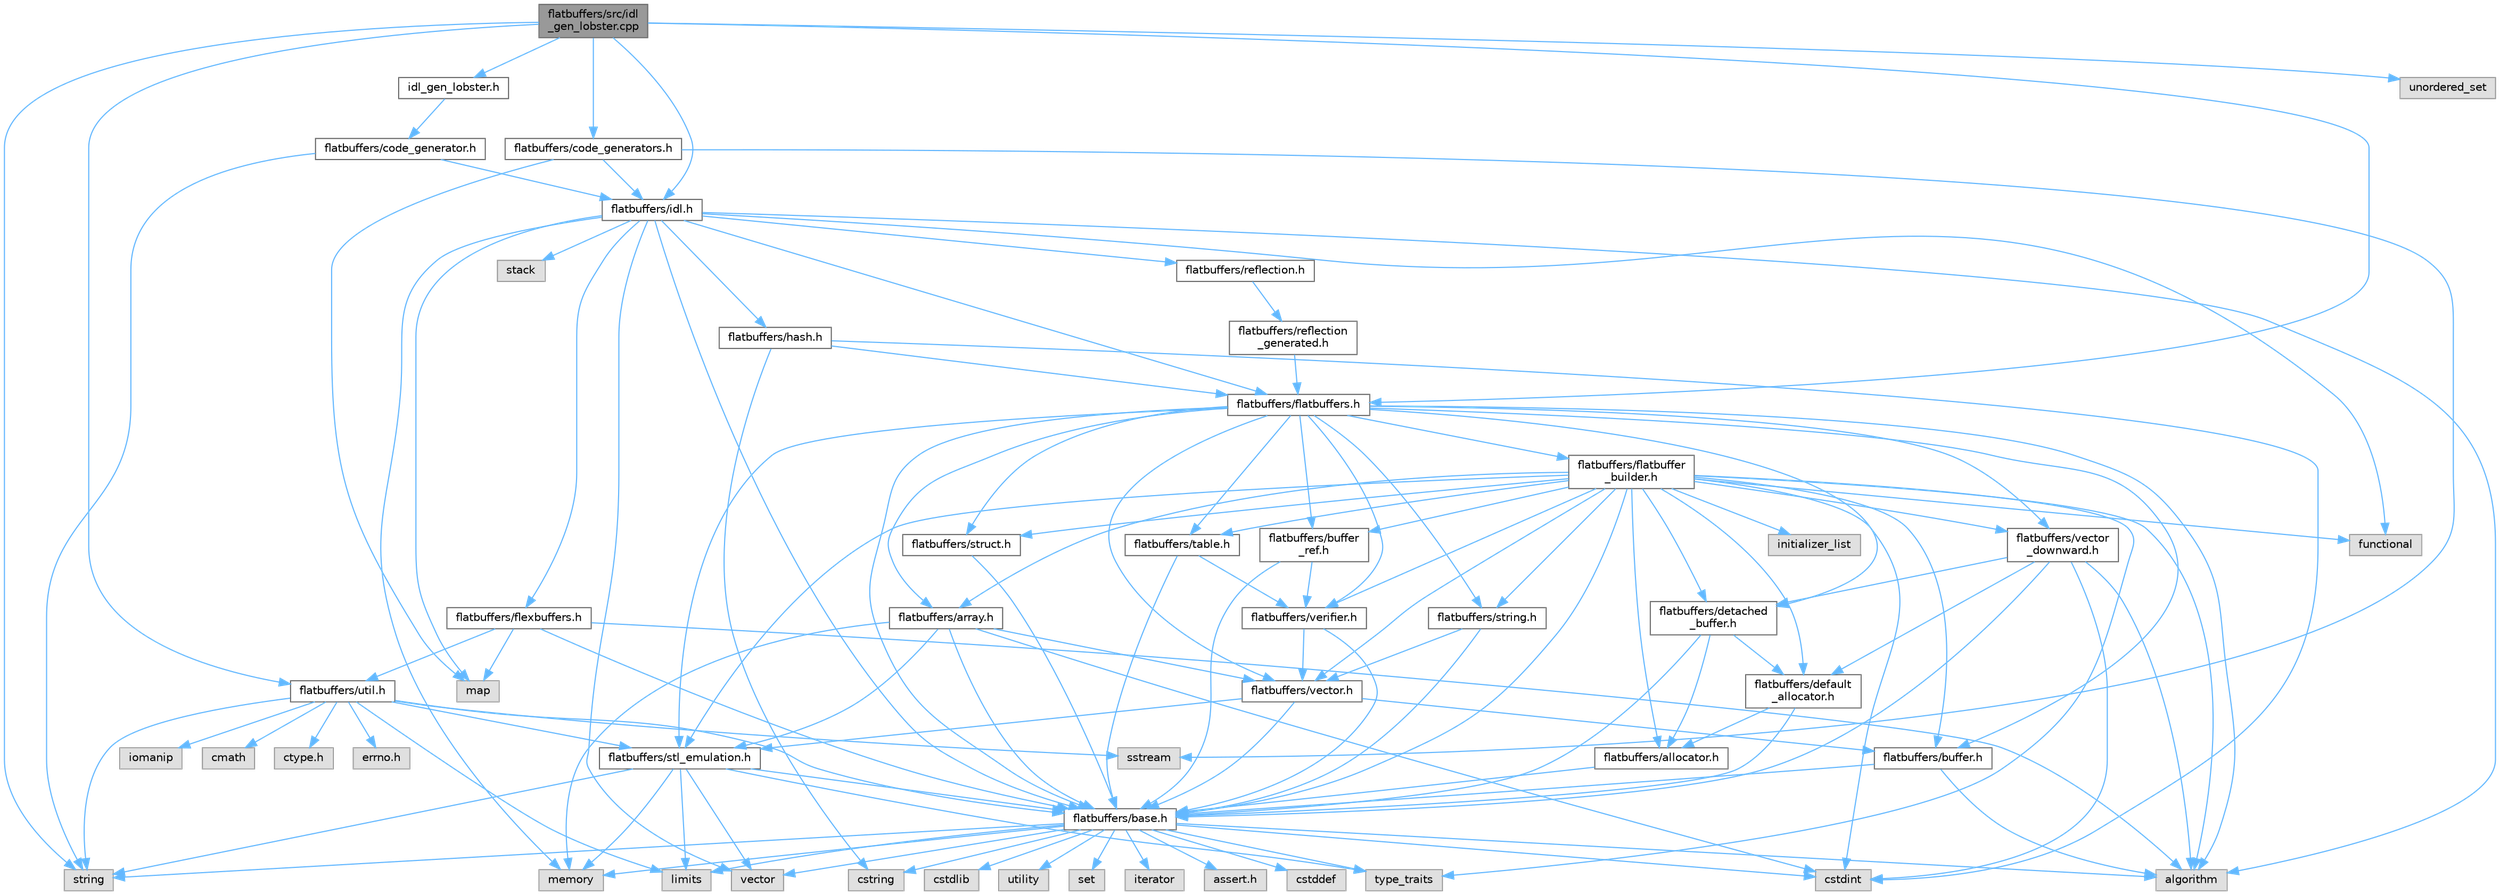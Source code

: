 digraph "flatbuffers/src/idl_gen_lobster.cpp"
{
 // LATEX_PDF_SIZE
  bgcolor="transparent";
  edge [fontname=Helvetica,fontsize=10,labelfontname=Helvetica,labelfontsize=10];
  node [fontname=Helvetica,fontsize=10,shape=box,height=0.2,width=0.4];
  Node1 [id="Node000001",label="flatbuffers/src/idl\l_gen_lobster.cpp",height=0.2,width=0.4,color="gray40", fillcolor="grey60", style="filled", fontcolor="black",tooltip=" "];
  Node1 -> Node2 [id="edge126_Node000001_Node000002",color="steelblue1",style="solid",tooltip=" "];
  Node2 [id="Node000002",label="idl_gen_lobster.h",height=0.2,width=0.4,color="grey40", fillcolor="white", style="filled",URL="$idl__gen__lobster_8h.html",tooltip=" "];
  Node2 -> Node3 [id="edge127_Node000002_Node000003",color="steelblue1",style="solid",tooltip=" "];
  Node3 [id="Node000003",label="flatbuffers/code_generator.h",height=0.2,width=0.4,color="grey40", fillcolor="white", style="filled",URL="$code__generator_8h.html",tooltip=" "];
  Node3 -> Node4 [id="edge128_Node000003_Node000004",color="steelblue1",style="solid",tooltip=" "];
  Node4 [id="Node000004",label="string",height=0.2,width=0.4,color="grey60", fillcolor="#E0E0E0", style="filled",tooltip=" "];
  Node3 -> Node5 [id="edge129_Node000003_Node000005",color="steelblue1",style="solid",tooltip=" "];
  Node5 [id="Node000005",label="flatbuffers/idl.h",height=0.2,width=0.4,color="grey40", fillcolor="white", style="filled",URL="$idl_8h.html",tooltip=" "];
  Node5 -> Node6 [id="edge130_Node000005_Node000006",color="steelblue1",style="solid",tooltip=" "];
  Node6 [id="Node000006",label="algorithm",height=0.2,width=0.4,color="grey60", fillcolor="#E0E0E0", style="filled",tooltip=" "];
  Node5 -> Node7 [id="edge131_Node000005_Node000007",color="steelblue1",style="solid",tooltip=" "];
  Node7 [id="Node000007",label="functional",height=0.2,width=0.4,color="grey60", fillcolor="#E0E0E0", style="filled",tooltip=" "];
  Node5 -> Node8 [id="edge132_Node000005_Node000008",color="steelblue1",style="solid",tooltip=" "];
  Node8 [id="Node000008",label="map",height=0.2,width=0.4,color="grey60", fillcolor="#E0E0E0", style="filled",tooltip=" "];
  Node5 -> Node9 [id="edge133_Node000005_Node000009",color="steelblue1",style="solid",tooltip=" "];
  Node9 [id="Node000009",label="memory",height=0.2,width=0.4,color="grey60", fillcolor="#E0E0E0", style="filled",tooltip=" "];
  Node5 -> Node10 [id="edge134_Node000005_Node000010",color="steelblue1",style="solid",tooltip=" "];
  Node10 [id="Node000010",label="stack",height=0.2,width=0.4,color="grey60", fillcolor="#E0E0E0", style="filled",tooltip=" "];
  Node5 -> Node11 [id="edge135_Node000005_Node000011",color="steelblue1",style="solid",tooltip=" "];
  Node11 [id="Node000011",label="vector",height=0.2,width=0.4,color="grey60", fillcolor="#E0E0E0", style="filled",tooltip=" "];
  Node5 -> Node12 [id="edge136_Node000005_Node000012",color="steelblue1",style="solid",tooltip=" "];
  Node12 [id="Node000012",label="flatbuffers/base.h",height=0.2,width=0.4,color="grey40", fillcolor="white", style="filled",URL="$base_8h.html",tooltip=" "];
  Node12 -> Node13 [id="edge137_Node000012_Node000013",color="steelblue1",style="solid",tooltip=" "];
  Node13 [id="Node000013",label="assert.h",height=0.2,width=0.4,color="grey60", fillcolor="#E0E0E0", style="filled",tooltip=" "];
  Node12 -> Node14 [id="edge138_Node000012_Node000014",color="steelblue1",style="solid",tooltip=" "];
  Node14 [id="Node000014",label="cstdint",height=0.2,width=0.4,color="grey60", fillcolor="#E0E0E0", style="filled",tooltip=" "];
  Node12 -> Node15 [id="edge139_Node000012_Node000015",color="steelblue1",style="solid",tooltip=" "];
  Node15 [id="Node000015",label="cstddef",height=0.2,width=0.4,color="grey60", fillcolor="#E0E0E0", style="filled",tooltip=" "];
  Node12 -> Node16 [id="edge140_Node000012_Node000016",color="steelblue1",style="solid",tooltip=" "];
  Node16 [id="Node000016",label="cstdlib",height=0.2,width=0.4,color="grey60", fillcolor="#E0E0E0", style="filled",tooltip=" "];
  Node12 -> Node17 [id="edge141_Node000012_Node000017",color="steelblue1",style="solid",tooltip=" "];
  Node17 [id="Node000017",label="cstring",height=0.2,width=0.4,color="grey60", fillcolor="#E0E0E0", style="filled",tooltip=" "];
  Node12 -> Node18 [id="edge142_Node000012_Node000018",color="steelblue1",style="solid",tooltip=" "];
  Node18 [id="Node000018",label="utility",height=0.2,width=0.4,color="grey60", fillcolor="#E0E0E0", style="filled",tooltip=" "];
  Node12 -> Node4 [id="edge143_Node000012_Node000004",color="steelblue1",style="solid",tooltip=" "];
  Node12 -> Node19 [id="edge144_Node000012_Node000019",color="steelblue1",style="solid",tooltip=" "];
  Node19 [id="Node000019",label="type_traits",height=0.2,width=0.4,color="grey60", fillcolor="#E0E0E0", style="filled",tooltip=" "];
  Node12 -> Node11 [id="edge145_Node000012_Node000011",color="steelblue1",style="solid",tooltip=" "];
  Node12 -> Node20 [id="edge146_Node000012_Node000020",color="steelblue1",style="solid",tooltip=" "];
  Node20 [id="Node000020",label="set",height=0.2,width=0.4,color="grey60", fillcolor="#E0E0E0", style="filled",tooltip=" "];
  Node12 -> Node6 [id="edge147_Node000012_Node000006",color="steelblue1",style="solid",tooltip=" "];
  Node12 -> Node21 [id="edge148_Node000012_Node000021",color="steelblue1",style="solid",tooltip=" "];
  Node21 [id="Node000021",label="limits",height=0.2,width=0.4,color="grey60", fillcolor="#E0E0E0", style="filled",tooltip=" "];
  Node12 -> Node22 [id="edge149_Node000012_Node000022",color="steelblue1",style="solid",tooltip=" "];
  Node22 [id="Node000022",label="iterator",height=0.2,width=0.4,color="grey60", fillcolor="#E0E0E0", style="filled",tooltip=" "];
  Node12 -> Node9 [id="edge150_Node000012_Node000009",color="steelblue1",style="solid",tooltip=" "];
  Node5 -> Node23 [id="edge151_Node000005_Node000023",color="steelblue1",style="solid",tooltip=" "];
  Node23 [id="Node000023",label="flatbuffers/flatbuffers.h",height=0.2,width=0.4,color="grey40", fillcolor="white", style="filled",URL="$flatbuffers_8h.html",tooltip=" "];
  Node23 -> Node6 [id="edge152_Node000023_Node000006",color="steelblue1",style="solid",tooltip=" "];
  Node23 -> Node24 [id="edge153_Node000023_Node000024",color="steelblue1",style="solid",tooltip=" "];
  Node24 [id="Node000024",label="flatbuffers/array.h",height=0.2,width=0.4,color="grey40", fillcolor="white", style="filled",URL="$array_8h.html",tooltip=" "];
  Node24 -> Node14 [id="edge154_Node000024_Node000014",color="steelblue1",style="solid",tooltip=" "];
  Node24 -> Node9 [id="edge155_Node000024_Node000009",color="steelblue1",style="solid",tooltip=" "];
  Node24 -> Node12 [id="edge156_Node000024_Node000012",color="steelblue1",style="solid",tooltip=" "];
  Node24 -> Node25 [id="edge157_Node000024_Node000025",color="steelblue1",style="solid",tooltip=" "];
  Node25 [id="Node000025",label="flatbuffers/stl_emulation.h",height=0.2,width=0.4,color="grey40", fillcolor="white", style="filled",URL="$stl__emulation_8h.html",tooltip=" "];
  Node25 -> Node12 [id="edge158_Node000025_Node000012",color="steelblue1",style="solid",tooltip=" "];
  Node25 -> Node4 [id="edge159_Node000025_Node000004",color="steelblue1",style="solid",tooltip=" "];
  Node25 -> Node19 [id="edge160_Node000025_Node000019",color="steelblue1",style="solid",tooltip=" "];
  Node25 -> Node11 [id="edge161_Node000025_Node000011",color="steelblue1",style="solid",tooltip=" "];
  Node25 -> Node9 [id="edge162_Node000025_Node000009",color="steelblue1",style="solid",tooltip=" "];
  Node25 -> Node21 [id="edge163_Node000025_Node000021",color="steelblue1",style="solid",tooltip=" "];
  Node24 -> Node26 [id="edge164_Node000024_Node000026",color="steelblue1",style="solid",tooltip=" "];
  Node26 [id="Node000026",label="flatbuffers/vector.h",height=0.2,width=0.4,color="grey40", fillcolor="white", style="filled",URL="$vector_8h.html",tooltip=" "];
  Node26 -> Node12 [id="edge165_Node000026_Node000012",color="steelblue1",style="solid",tooltip=" "];
  Node26 -> Node27 [id="edge166_Node000026_Node000027",color="steelblue1",style="solid",tooltip=" "];
  Node27 [id="Node000027",label="flatbuffers/buffer.h",height=0.2,width=0.4,color="grey40", fillcolor="white", style="filled",URL="$buffer_8h.html",tooltip=" "];
  Node27 -> Node6 [id="edge167_Node000027_Node000006",color="steelblue1",style="solid",tooltip=" "];
  Node27 -> Node12 [id="edge168_Node000027_Node000012",color="steelblue1",style="solid",tooltip=" "];
  Node26 -> Node25 [id="edge169_Node000026_Node000025",color="steelblue1",style="solid",tooltip=" "];
  Node23 -> Node12 [id="edge170_Node000023_Node000012",color="steelblue1",style="solid",tooltip=" "];
  Node23 -> Node27 [id="edge171_Node000023_Node000027",color="steelblue1",style="solid",tooltip=" "];
  Node23 -> Node28 [id="edge172_Node000023_Node000028",color="steelblue1",style="solid",tooltip=" "];
  Node28 [id="Node000028",label="flatbuffers/buffer\l_ref.h",height=0.2,width=0.4,color="grey40", fillcolor="white", style="filled",URL="$buffer__ref_8h.html",tooltip=" "];
  Node28 -> Node12 [id="edge173_Node000028_Node000012",color="steelblue1",style="solid",tooltip=" "];
  Node28 -> Node29 [id="edge174_Node000028_Node000029",color="steelblue1",style="solid",tooltip=" "];
  Node29 [id="Node000029",label="flatbuffers/verifier.h",height=0.2,width=0.4,color="grey40", fillcolor="white", style="filled",URL="$verifier_8h.html",tooltip=" "];
  Node29 -> Node12 [id="edge175_Node000029_Node000012",color="steelblue1",style="solid",tooltip=" "];
  Node29 -> Node26 [id="edge176_Node000029_Node000026",color="steelblue1",style="solid",tooltip=" "];
  Node23 -> Node30 [id="edge177_Node000023_Node000030",color="steelblue1",style="solid",tooltip=" "];
  Node30 [id="Node000030",label="flatbuffers/detached\l_buffer.h",height=0.2,width=0.4,color="grey40", fillcolor="white", style="filled",URL="$detached__buffer_8h.html",tooltip=" "];
  Node30 -> Node31 [id="edge178_Node000030_Node000031",color="steelblue1",style="solid",tooltip=" "];
  Node31 [id="Node000031",label="flatbuffers/allocator.h",height=0.2,width=0.4,color="grey40", fillcolor="white", style="filled",URL="$allocator_8h.html",tooltip=" "];
  Node31 -> Node12 [id="edge179_Node000031_Node000012",color="steelblue1",style="solid",tooltip=" "];
  Node30 -> Node12 [id="edge180_Node000030_Node000012",color="steelblue1",style="solid",tooltip=" "];
  Node30 -> Node32 [id="edge181_Node000030_Node000032",color="steelblue1",style="solid",tooltip=" "];
  Node32 [id="Node000032",label="flatbuffers/default\l_allocator.h",height=0.2,width=0.4,color="grey40", fillcolor="white", style="filled",URL="$default__allocator_8h.html",tooltip=" "];
  Node32 -> Node31 [id="edge182_Node000032_Node000031",color="steelblue1",style="solid",tooltip=" "];
  Node32 -> Node12 [id="edge183_Node000032_Node000012",color="steelblue1",style="solid",tooltip=" "];
  Node23 -> Node33 [id="edge184_Node000023_Node000033",color="steelblue1",style="solid",tooltip=" "];
  Node33 [id="Node000033",label="flatbuffers/flatbuffer\l_builder.h",height=0.2,width=0.4,color="grey40", fillcolor="white", style="filled",URL="$flatbuffer__builder_8h.html",tooltip=" "];
  Node33 -> Node6 [id="edge185_Node000033_Node000006",color="steelblue1",style="solid",tooltip=" "];
  Node33 -> Node14 [id="edge186_Node000033_Node000014",color="steelblue1",style="solid",tooltip=" "];
  Node33 -> Node7 [id="edge187_Node000033_Node000007",color="steelblue1",style="solid",tooltip=" "];
  Node33 -> Node34 [id="edge188_Node000033_Node000034",color="steelblue1",style="solid",tooltip=" "];
  Node34 [id="Node000034",label="initializer_list",height=0.2,width=0.4,color="grey60", fillcolor="#E0E0E0", style="filled",tooltip=" "];
  Node33 -> Node19 [id="edge189_Node000033_Node000019",color="steelblue1",style="solid",tooltip=" "];
  Node33 -> Node31 [id="edge190_Node000033_Node000031",color="steelblue1",style="solid",tooltip=" "];
  Node33 -> Node24 [id="edge191_Node000033_Node000024",color="steelblue1",style="solid",tooltip=" "];
  Node33 -> Node12 [id="edge192_Node000033_Node000012",color="steelblue1",style="solid",tooltip=" "];
  Node33 -> Node27 [id="edge193_Node000033_Node000027",color="steelblue1",style="solid",tooltip=" "];
  Node33 -> Node28 [id="edge194_Node000033_Node000028",color="steelblue1",style="solid",tooltip=" "];
  Node33 -> Node32 [id="edge195_Node000033_Node000032",color="steelblue1",style="solid",tooltip=" "];
  Node33 -> Node30 [id="edge196_Node000033_Node000030",color="steelblue1",style="solid",tooltip=" "];
  Node33 -> Node25 [id="edge197_Node000033_Node000025",color="steelblue1",style="solid",tooltip=" "];
  Node33 -> Node35 [id="edge198_Node000033_Node000035",color="steelblue1",style="solid",tooltip=" "];
  Node35 [id="Node000035",label="flatbuffers/string.h",height=0.2,width=0.4,color="grey40", fillcolor="white", style="filled",URL="$string_8h.html",tooltip=" "];
  Node35 -> Node12 [id="edge199_Node000035_Node000012",color="steelblue1",style="solid",tooltip=" "];
  Node35 -> Node26 [id="edge200_Node000035_Node000026",color="steelblue1",style="solid",tooltip=" "];
  Node33 -> Node36 [id="edge201_Node000033_Node000036",color="steelblue1",style="solid",tooltip=" "];
  Node36 [id="Node000036",label="flatbuffers/struct.h",height=0.2,width=0.4,color="grey40", fillcolor="white", style="filled",URL="$struct_8h.html",tooltip=" "];
  Node36 -> Node12 [id="edge202_Node000036_Node000012",color="steelblue1",style="solid",tooltip=" "];
  Node33 -> Node37 [id="edge203_Node000033_Node000037",color="steelblue1",style="solid",tooltip=" "];
  Node37 [id="Node000037",label="flatbuffers/table.h",height=0.2,width=0.4,color="grey40", fillcolor="white", style="filled",URL="$table_8h.html",tooltip=" "];
  Node37 -> Node12 [id="edge204_Node000037_Node000012",color="steelblue1",style="solid",tooltip=" "];
  Node37 -> Node29 [id="edge205_Node000037_Node000029",color="steelblue1",style="solid",tooltip=" "];
  Node33 -> Node26 [id="edge206_Node000033_Node000026",color="steelblue1",style="solid",tooltip=" "];
  Node33 -> Node38 [id="edge207_Node000033_Node000038",color="steelblue1",style="solid",tooltip=" "];
  Node38 [id="Node000038",label="flatbuffers/vector\l_downward.h",height=0.2,width=0.4,color="grey40", fillcolor="white", style="filled",URL="$vector__downward_8h.html",tooltip=" "];
  Node38 -> Node6 [id="edge208_Node000038_Node000006",color="steelblue1",style="solid",tooltip=" "];
  Node38 -> Node14 [id="edge209_Node000038_Node000014",color="steelblue1",style="solid",tooltip=" "];
  Node38 -> Node12 [id="edge210_Node000038_Node000012",color="steelblue1",style="solid",tooltip=" "];
  Node38 -> Node32 [id="edge211_Node000038_Node000032",color="steelblue1",style="solid",tooltip=" "];
  Node38 -> Node30 [id="edge212_Node000038_Node000030",color="steelblue1",style="solid",tooltip=" "];
  Node33 -> Node29 [id="edge213_Node000033_Node000029",color="steelblue1",style="solid",tooltip=" "];
  Node23 -> Node25 [id="edge214_Node000023_Node000025",color="steelblue1",style="solid",tooltip=" "];
  Node23 -> Node35 [id="edge215_Node000023_Node000035",color="steelblue1",style="solid",tooltip=" "];
  Node23 -> Node36 [id="edge216_Node000023_Node000036",color="steelblue1",style="solid",tooltip=" "];
  Node23 -> Node37 [id="edge217_Node000023_Node000037",color="steelblue1",style="solid",tooltip=" "];
  Node23 -> Node26 [id="edge218_Node000023_Node000026",color="steelblue1",style="solid",tooltip=" "];
  Node23 -> Node38 [id="edge219_Node000023_Node000038",color="steelblue1",style="solid",tooltip=" "];
  Node23 -> Node29 [id="edge220_Node000023_Node000029",color="steelblue1",style="solid",tooltip=" "];
  Node5 -> Node39 [id="edge221_Node000005_Node000039",color="steelblue1",style="solid",tooltip=" "];
  Node39 [id="Node000039",label="flatbuffers/flexbuffers.h",height=0.2,width=0.4,color="grey40", fillcolor="white", style="filled",URL="$flexbuffers_8h.html",tooltip=" "];
  Node39 -> Node6 [id="edge222_Node000039_Node000006",color="steelblue1",style="solid",tooltip=" "];
  Node39 -> Node8 [id="edge223_Node000039_Node000008",color="steelblue1",style="solid",tooltip=" "];
  Node39 -> Node12 [id="edge224_Node000039_Node000012",color="steelblue1",style="solid",tooltip=" "];
  Node39 -> Node40 [id="edge225_Node000039_Node000040",color="steelblue1",style="solid",tooltip=" "];
  Node40 [id="Node000040",label="flatbuffers/util.h",height=0.2,width=0.4,color="grey40", fillcolor="white", style="filled",URL="$util_8h.html",tooltip=" "];
  Node40 -> Node41 [id="edge226_Node000040_Node000041",color="steelblue1",style="solid",tooltip=" "];
  Node41 [id="Node000041",label="ctype.h",height=0.2,width=0.4,color="grey60", fillcolor="#E0E0E0", style="filled",tooltip=" "];
  Node40 -> Node42 [id="edge227_Node000040_Node000042",color="steelblue1",style="solid",tooltip=" "];
  Node42 [id="Node000042",label="errno.h",height=0.2,width=0.4,color="grey60", fillcolor="#E0E0E0", style="filled",tooltip=" "];
  Node40 -> Node12 [id="edge228_Node000040_Node000012",color="steelblue1",style="solid",tooltip=" "];
  Node40 -> Node25 [id="edge229_Node000040_Node000025",color="steelblue1",style="solid",tooltip=" "];
  Node40 -> Node43 [id="edge230_Node000040_Node000043",color="steelblue1",style="solid",tooltip=" "];
  Node43 [id="Node000043",label="iomanip",height=0.2,width=0.4,color="grey60", fillcolor="#E0E0E0", style="filled",tooltip=" "];
  Node40 -> Node44 [id="edge231_Node000040_Node000044",color="steelblue1",style="solid",tooltip=" "];
  Node44 [id="Node000044",label="sstream",height=0.2,width=0.4,color="grey60", fillcolor="#E0E0E0", style="filled",tooltip=" "];
  Node40 -> Node45 [id="edge232_Node000040_Node000045",color="steelblue1",style="solid",tooltip=" "];
  Node45 [id="Node000045",label="cmath",height=0.2,width=0.4,color="grey60", fillcolor="#E0E0E0", style="filled",tooltip=" "];
  Node40 -> Node21 [id="edge233_Node000040_Node000021",color="steelblue1",style="solid",tooltip=" "];
  Node40 -> Node4 [id="edge234_Node000040_Node000004",color="steelblue1",style="solid",tooltip=" "];
  Node5 -> Node46 [id="edge235_Node000005_Node000046",color="steelblue1",style="solid",tooltip=" "];
  Node46 [id="Node000046",label="flatbuffers/hash.h",height=0.2,width=0.4,color="grey40", fillcolor="white", style="filled",URL="$hash_8h.html",tooltip=" "];
  Node46 -> Node14 [id="edge236_Node000046_Node000014",color="steelblue1",style="solid",tooltip=" "];
  Node46 -> Node17 [id="edge237_Node000046_Node000017",color="steelblue1",style="solid",tooltip=" "];
  Node46 -> Node23 [id="edge238_Node000046_Node000023",color="steelblue1",style="solid",tooltip=" "];
  Node5 -> Node47 [id="edge239_Node000005_Node000047",color="steelblue1",style="solid",tooltip=" "];
  Node47 [id="Node000047",label="flatbuffers/reflection.h",height=0.2,width=0.4,color="grey40", fillcolor="white", style="filled",URL="$reflection_8h.html",tooltip=" "];
  Node47 -> Node48 [id="edge240_Node000047_Node000048",color="steelblue1",style="solid",tooltip=" "];
  Node48 [id="Node000048",label="flatbuffers/reflection\l_generated.h",height=0.2,width=0.4,color="grey40", fillcolor="white", style="filled",URL="$reflection__generated_8h.html",tooltip=" "];
  Node48 -> Node23 [id="edge241_Node000048_Node000023",color="steelblue1",style="solid",tooltip=" "];
  Node1 -> Node4 [id="edge242_Node000001_Node000004",color="steelblue1",style="solid",tooltip=" "];
  Node1 -> Node49 [id="edge243_Node000001_Node000049",color="steelblue1",style="solid",tooltip=" "];
  Node49 [id="Node000049",label="unordered_set",height=0.2,width=0.4,color="grey60", fillcolor="#E0E0E0", style="filled",tooltip=" "];
  Node1 -> Node50 [id="edge244_Node000001_Node000050",color="steelblue1",style="solid",tooltip=" "];
  Node50 [id="Node000050",label="flatbuffers/code_generators.h",height=0.2,width=0.4,color="grey40", fillcolor="white", style="filled",URL="$code__generators_8h.html",tooltip=" "];
  Node50 -> Node8 [id="edge245_Node000050_Node000008",color="steelblue1",style="solid",tooltip=" "];
  Node50 -> Node44 [id="edge246_Node000050_Node000044",color="steelblue1",style="solid",tooltip=" "];
  Node50 -> Node5 [id="edge247_Node000050_Node000005",color="steelblue1",style="solid",tooltip=" "];
  Node1 -> Node23 [id="edge248_Node000001_Node000023",color="steelblue1",style="solid",tooltip=" "];
  Node1 -> Node5 [id="edge249_Node000001_Node000005",color="steelblue1",style="solid",tooltip=" "];
  Node1 -> Node40 [id="edge250_Node000001_Node000040",color="steelblue1",style="solid",tooltip=" "];
}
